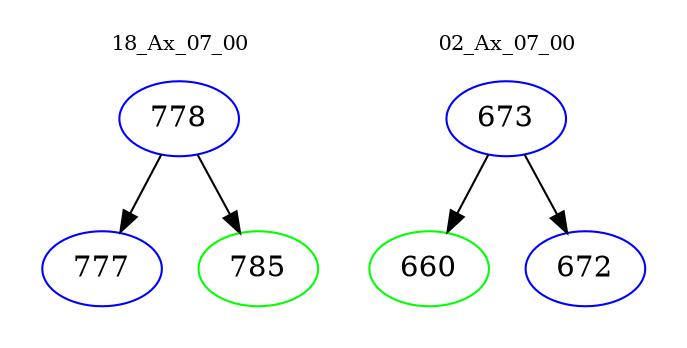 digraph{
subgraph cluster_0 {
color = white
label = "18_Ax_07_00";
fontsize=10;
T0_778 [label="778", color="blue"]
T0_778 -> T0_777 [color="black"]
T0_777 [label="777", color="blue"]
T0_778 -> T0_785 [color="black"]
T0_785 [label="785", color="green"]
}
subgraph cluster_1 {
color = white
label = "02_Ax_07_00";
fontsize=10;
T1_673 [label="673", color="blue"]
T1_673 -> T1_660 [color="black"]
T1_660 [label="660", color="green"]
T1_673 -> T1_672 [color="black"]
T1_672 [label="672", color="blue"]
}
}
